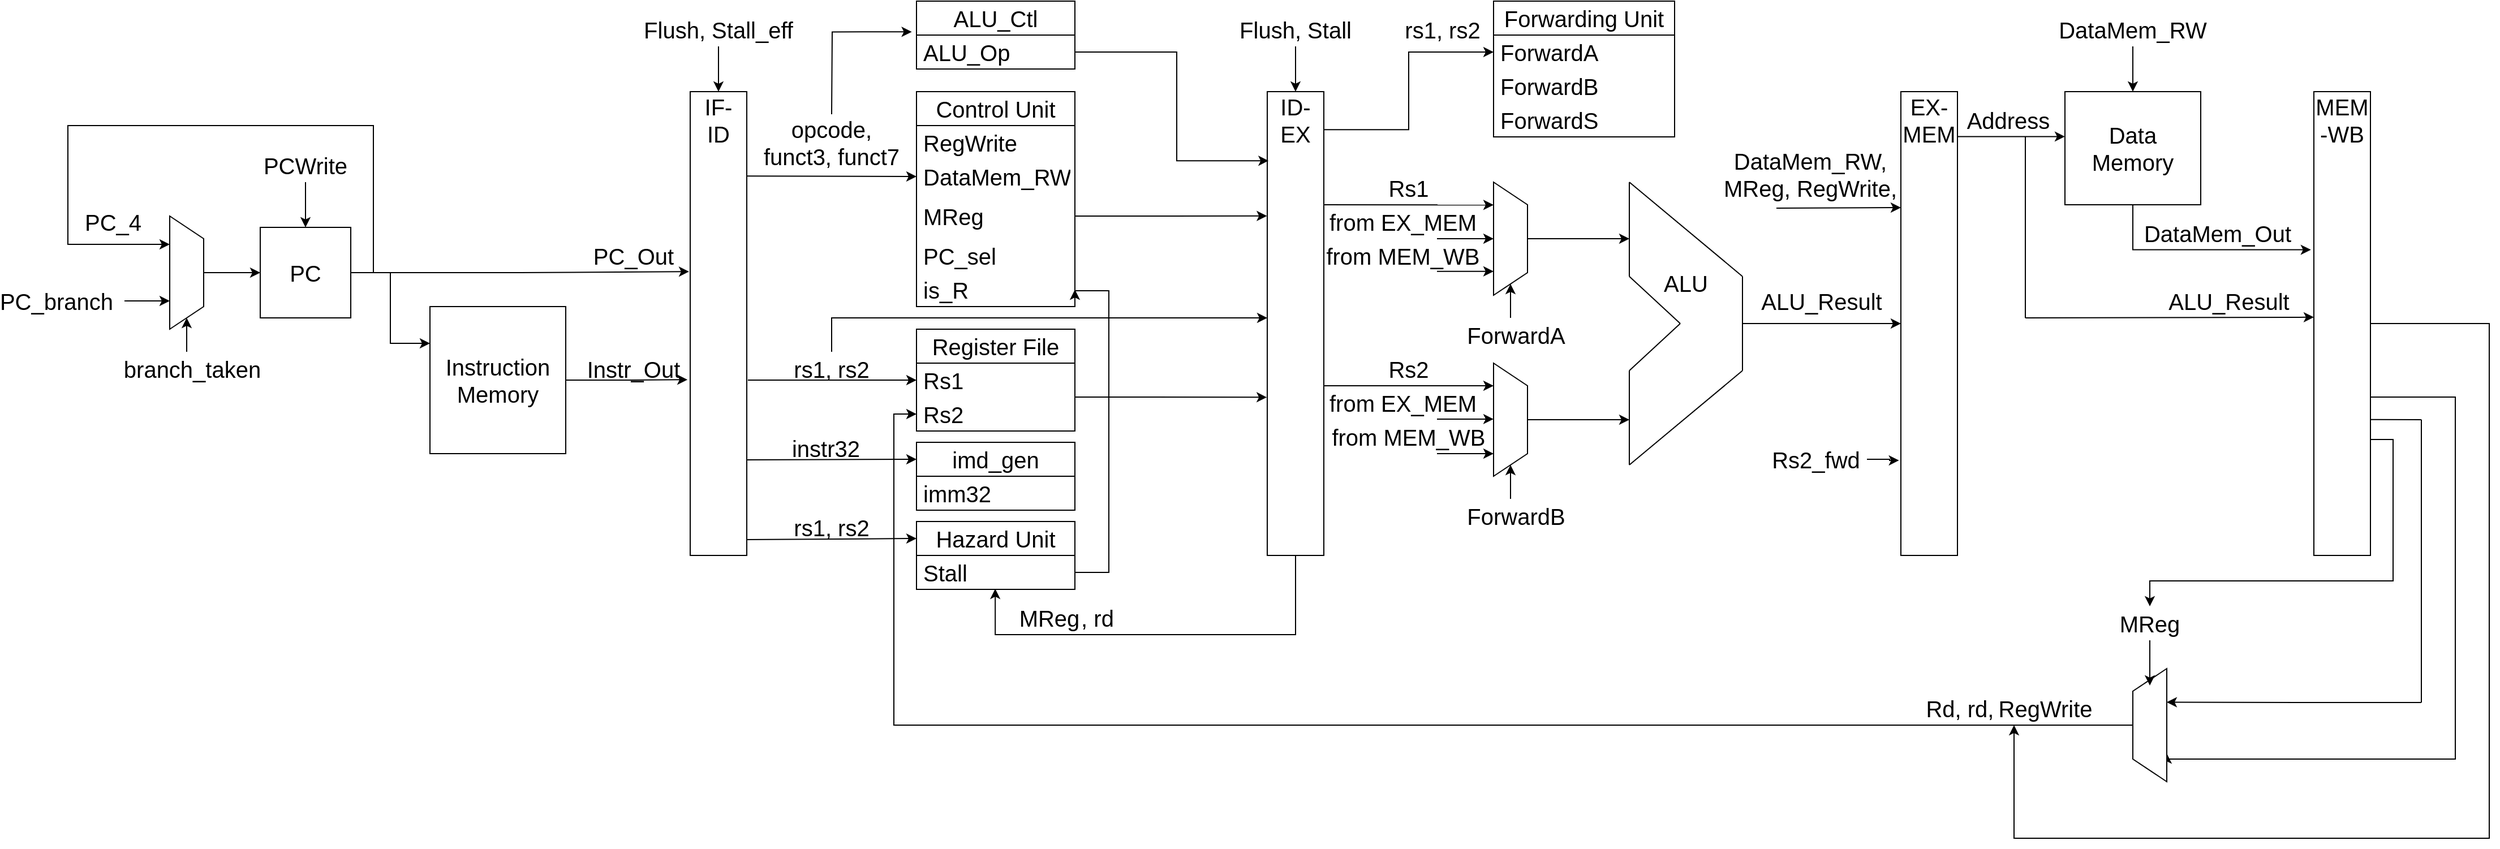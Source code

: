 <mxfile version="28.0.7">
  <diagram name="Page-1" id="fcm7v7oTB--8HPeSc9v2">
    <mxGraphModel dx="2365" dy="1543" grid="1" gridSize="10" guides="1" tooltips="1" connect="1" arrows="1" fold="1" page="1" pageScale="1" pageWidth="850" pageHeight="1100" background="none" math="0" shadow="0">
      <root>
        <mxCell id="0" />
        <mxCell id="1" parent="0" />
        <mxCell id="jUQP0OSN6o-2PDJiZQ0g-15" style="edgeStyle=orthogonalEdgeStyle;rounded=0;orthogonalLoop=1;jettySize=auto;html=1;exitX=1;exitY=0.5;exitDx=0;exitDy=0;entryX=0.25;entryY=1;entryDx=0;entryDy=0;" parent="1" source="jUQP0OSN6o-2PDJiZQ0g-1" target="jUQP0OSN6o-2PDJiZQ0g-3" edge="1">
          <mxGeometry relative="1" as="geometry">
            <Array as="points">
              <mxPoint x="490" y="320" />
              <mxPoint x="490" y="190" />
              <mxPoint x="220" y="190" />
              <mxPoint x="220" y="295" />
            </Array>
          </mxGeometry>
        </mxCell>
        <mxCell id="jUQP0OSN6o-2PDJiZQ0g-29" style="edgeStyle=orthogonalEdgeStyle;rounded=0;orthogonalLoop=1;jettySize=auto;html=1;entryX=0;entryY=0.25;entryDx=0;entryDy=0;" parent="1" source="jUQP0OSN6o-2PDJiZQ0g-1" target="jUQP0OSN6o-2PDJiZQ0g-24" edge="1">
          <mxGeometry relative="1" as="geometry" />
        </mxCell>
        <mxCell id="jUQP0OSN6o-2PDJiZQ0g-1" value="" style="whiteSpace=wrap;html=1;aspect=fixed;" parent="1" vertex="1">
          <mxGeometry x="390" y="280" width="80" height="80" as="geometry" />
        </mxCell>
        <mxCell id="jUQP0OSN6o-2PDJiZQ0g-9" style="edgeStyle=orthogonalEdgeStyle;rounded=0;orthogonalLoop=1;jettySize=auto;html=1;exitX=0.5;exitY=0;exitDx=0;exitDy=0;entryX=0;entryY=0.5;entryDx=0;entryDy=0;" parent="1" source="jUQP0OSN6o-2PDJiZQ0g-3" target="jUQP0OSN6o-2PDJiZQ0g-1" edge="1">
          <mxGeometry relative="1" as="geometry" />
        </mxCell>
        <mxCell id="jUQP0OSN6o-2PDJiZQ0g-3" value="" style="shape=trapezoid;perimeter=trapezoidPerimeter;whiteSpace=wrap;html=1;fixedSize=1;direction=south;" parent="1" vertex="1">
          <mxGeometry x="310" y="270" width="30" height="100" as="geometry" />
        </mxCell>
        <mxCell id="jUQP0OSN6o-2PDJiZQ0g-5" value="" style="endArrow=classic;html=1;rounded=0;entryX=0.5;entryY=0;entryDx=0;entryDy=0;" parent="1" target="jUQP0OSN6o-2PDJiZQ0g-1" edge="1">
          <mxGeometry width="50" height="50" relative="1" as="geometry">
            <mxPoint x="430" y="240" as="sourcePoint" />
            <mxPoint x="670" y="520" as="targetPoint" />
          </mxGeometry>
        </mxCell>
        <mxCell id="jUQP0OSN6o-2PDJiZQ0g-7" value="PCWrite" style="text;html=1;align=center;verticalAlign=middle;whiteSpace=wrap;rounded=0;strokeWidth=4;fontSize=20;fontColor=light-dark(#000000,#FF3333);" parent="1" vertex="1">
          <mxGeometry x="400" y="210" width="60" height="30" as="geometry" />
        </mxCell>
        <mxCell id="jUQP0OSN6o-2PDJiZQ0g-8" value="PC" style="text;html=1;align=center;verticalAlign=middle;whiteSpace=wrap;rounded=0;fontSize=20;" parent="1" vertex="1">
          <mxGeometry x="400" y="305" width="60" height="30" as="geometry" />
        </mxCell>
        <mxCell id="jUQP0OSN6o-2PDJiZQ0g-12" value="" style="endArrow=classic;html=1;rounded=0;entryX=0.75;entryY=1;entryDx=0;entryDy=0;" parent="1" target="jUQP0OSN6o-2PDJiZQ0g-3" edge="1">
          <mxGeometry width="50" height="50" relative="1" as="geometry">
            <mxPoint x="270" y="345" as="sourcePoint" />
            <mxPoint x="240" y="370" as="targetPoint" />
          </mxGeometry>
        </mxCell>
        <mxCell id="jUQP0OSN6o-2PDJiZQ0g-13" value="PC_4" style="text;html=1;align=center;verticalAlign=middle;whiteSpace=wrap;rounded=0;strokeWidth=4;fontSize=20;" parent="1" vertex="1">
          <mxGeometry x="230" y="260" width="60" height="30" as="geometry" />
        </mxCell>
        <mxCell id="jUQP0OSN6o-2PDJiZQ0g-14" value="PC_branch" style="text;html=1;align=center;verticalAlign=middle;whiteSpace=wrap;rounded=0;strokeWidth=4;fontSize=20;" parent="1" vertex="1">
          <mxGeometry x="180" y="330" width="60" height="30" as="geometry" />
        </mxCell>
        <mxCell id="jUQP0OSN6o-2PDJiZQ0g-16" value="" style="endArrow=classic;html=1;rounded=0;entryX=1;entryY=0.5;entryDx=0;entryDy=0;" parent="1" target="jUQP0OSN6o-2PDJiZQ0g-3" edge="1">
          <mxGeometry width="50" height="50" relative="1" as="geometry">
            <mxPoint x="325" y="390" as="sourcePoint" />
            <mxPoint x="740" y="520" as="targetPoint" />
          </mxGeometry>
        </mxCell>
        <mxCell id="jUQP0OSN6o-2PDJiZQ0g-17" value="branch_taken" style="text;html=1;align=center;verticalAlign=middle;whiteSpace=wrap;rounded=0;strokeWidth=4;fontSize=20;fontColor=light-dark(#000000,#FF3333);" parent="1" vertex="1">
          <mxGeometry x="300" y="390" width="60" height="30" as="geometry" />
        </mxCell>
        <mxCell id="jUQP0OSN6o-2PDJiZQ0g-24" value="" style="rounded=0;whiteSpace=wrap;html=1;" parent="1" vertex="1">
          <mxGeometry x="540" y="350" width="120" height="130" as="geometry" />
        </mxCell>
        <mxCell id="jUQP0OSN6o-2PDJiZQ0g-25" value="Instruction&lt;div&gt;Memory&lt;/div&gt;" style="text;html=1;align=center;verticalAlign=middle;whiteSpace=wrap;rounded=0;fontSize=20;" parent="1" vertex="1">
          <mxGeometry x="570" y="400" width="60" height="30" as="geometry" />
        </mxCell>
        <mxCell id="jUQP0OSN6o-2PDJiZQ0g-28" value="" style="rounded=0;whiteSpace=wrap;html=1;" parent="1" vertex="1">
          <mxGeometry x="770" y="160" width="50" height="410" as="geometry" />
        </mxCell>
        <mxCell id="jUQP0OSN6o-2PDJiZQ0g-30" style="edgeStyle=orthogonalEdgeStyle;rounded=0;orthogonalLoop=1;jettySize=auto;html=1;entryX=-0.02;entryY=0.388;entryDx=0;entryDy=0;entryPerimeter=0;" parent="1" source="jUQP0OSN6o-2PDJiZQ0g-1" target="jUQP0OSN6o-2PDJiZQ0g-28" edge="1">
          <mxGeometry relative="1" as="geometry" />
        </mxCell>
        <mxCell id="jUQP0OSN6o-2PDJiZQ0g-31" style="edgeStyle=orthogonalEdgeStyle;rounded=0;orthogonalLoop=1;jettySize=auto;html=1;entryX=-0.049;entryY=0.621;entryDx=0;entryDy=0;entryPerimeter=0;" parent="1" source="jUQP0OSN6o-2PDJiZQ0g-24" target="jUQP0OSN6o-2PDJiZQ0g-28" edge="1">
          <mxGeometry relative="1" as="geometry" />
        </mxCell>
        <mxCell id="jUQP0OSN6o-2PDJiZQ0g-34" value="IF-&lt;div&gt;ID&lt;/div&gt;" style="text;html=1;align=center;verticalAlign=middle;whiteSpace=wrap;rounded=0;fontSize=20;" parent="1" vertex="1">
          <mxGeometry x="765" y="170" width="60" height="30" as="geometry" />
        </mxCell>
        <mxCell id="jUQP0OSN6o-2PDJiZQ0g-38" value="Flush, Stall_eff" style="text;html=1;align=center;verticalAlign=middle;whiteSpace=wrap;rounded=0;strokeWidth=4;fontSize=20;fontColor=light-dark(#000000,#FF3333);" parent="1" vertex="1">
          <mxGeometry x="720" y="90" width="150" height="30" as="geometry" />
        </mxCell>
        <mxCell id="jUQP0OSN6o-2PDJiZQ0g-40" value="" style="endArrow=classic;html=1;rounded=0;entryX=0.5;entryY=0;entryDx=0;entryDy=0;exitX=0.5;exitY=1;exitDx=0;exitDy=0;" parent="1" source="jUQP0OSN6o-2PDJiZQ0g-38" target="jUQP0OSN6o-2PDJiZQ0g-28" edge="1">
          <mxGeometry width="50" height="50" relative="1" as="geometry">
            <mxPoint x="630" y="170" as="sourcePoint" />
            <mxPoint x="680" y="120" as="targetPoint" />
          </mxGeometry>
        </mxCell>
        <mxCell id="jUQP0OSN6o-2PDJiZQ0g-41" value="PC_Out" style="text;html=1;align=center;verticalAlign=middle;whiteSpace=wrap;rounded=0;strokeWidth=4;fontSize=20;" parent="1" vertex="1">
          <mxGeometry x="690" y="290" width="60" height="30" as="geometry" />
        </mxCell>
        <mxCell id="jUQP0OSN6o-2PDJiZQ0g-42" value="Instr_Out" style="text;html=1;align=center;verticalAlign=middle;whiteSpace=wrap;rounded=0;strokeWidth=4;fontSize=20;" parent="1" vertex="1">
          <mxGeometry x="690" y="390" width="60" height="30" as="geometry" />
        </mxCell>
        <mxCell id="jUQP0OSN6o-2PDJiZQ0g-79" style="edgeStyle=orthogonalEdgeStyle;rounded=0;orthogonalLoop=1;jettySize=auto;html=1;entryX=0.497;entryY=0.982;entryDx=0;entryDy=0;entryPerimeter=0;" parent="1" source="jUQP0OSN6o-2PDJiZQ0g-43" target="jUQP0OSN6o-2PDJiZQ0g-86" edge="1">
          <mxGeometry relative="1" as="geometry">
            <mxPoint x="980" y="650" as="targetPoint" />
            <Array as="points">
              <mxPoint x="1305" y="640" />
              <mxPoint x="1040" y="640" />
            </Array>
          </mxGeometry>
        </mxCell>
        <mxCell id="PiaJxdOAgvsa32uJukuu-28" style="edgeStyle=orthogonalEdgeStyle;rounded=0;orthogonalLoop=1;jettySize=auto;html=1;exitX=1;exitY=0.082;exitDx=0;exitDy=0;entryX=0;entryY=0.5;entryDx=0;entryDy=0;exitPerimeter=0;" edge="1" parent="1" source="jUQP0OSN6o-2PDJiZQ0g-43" target="PiaJxdOAgvsa32uJukuu-16">
          <mxGeometry relative="1" as="geometry">
            <Array as="points">
              <mxPoint x="1405" y="194" />
              <mxPoint x="1405" y="125" />
            </Array>
          </mxGeometry>
        </mxCell>
        <mxCell id="jUQP0OSN6o-2PDJiZQ0g-43" value="" style="rounded=0;whiteSpace=wrap;html=1;" parent="1" vertex="1">
          <mxGeometry x="1280" y="160" width="50" height="410" as="geometry" />
        </mxCell>
        <mxCell id="jUQP0OSN6o-2PDJiZQ0g-44" value="ID-&lt;div&gt;EX&lt;/div&gt;" style="text;html=1;align=center;verticalAlign=middle;whiteSpace=wrap;rounded=0;fontSize=20;" parent="1" vertex="1">
          <mxGeometry x="1275" y="170" width="60" height="30" as="geometry" />
        </mxCell>
        <mxCell id="jUQP0OSN6o-2PDJiZQ0g-46" value="&lt;font style=&quot;font-size: 20px;&quot;&gt;Control Unit&lt;/font&gt;" style="swimlane;fontStyle=0;childLayout=stackLayout;horizontal=1;startSize=30;horizontalStack=0;resizeParent=1;resizeParentMax=0;resizeLast=0;collapsible=1;marginBottom=0;whiteSpace=wrap;html=1;" parent="1" vertex="1">
          <mxGeometry x="970" y="160" width="140" height="190" as="geometry" />
        </mxCell>
        <mxCell id="jUQP0OSN6o-2PDJiZQ0g-48" value="RegWrite" style="text;strokeColor=none;fillColor=none;align=left;verticalAlign=middle;spacingLeft=4;spacingRight=4;overflow=hidden;points=[[0,0.5],[1,0.5]];portConstraint=eastwest;rotatable=0;whiteSpace=wrap;html=1;fontSize=20;fontColor=light-dark(#000000,#FF3333);" parent="jUQP0OSN6o-2PDJiZQ0g-46" vertex="1">
          <mxGeometry y="30" width="140" height="30" as="geometry" />
        </mxCell>
        <mxCell id="jUQP0OSN6o-2PDJiZQ0g-50" value="DataMem_RW" style="text;strokeColor=none;fillColor=none;align=left;verticalAlign=middle;spacingLeft=4;spacingRight=4;overflow=hidden;points=[[0,0.5],[1,0.5]];portConstraint=eastwest;rotatable=0;whiteSpace=wrap;html=1;fontSize=20;fontColor=light-dark(#000000,#FF3333);" parent="jUQP0OSN6o-2PDJiZQ0g-46" vertex="1">
          <mxGeometry y="60" width="140" height="30" as="geometry" />
        </mxCell>
        <mxCell id="jUQP0OSN6o-2PDJiZQ0g-49" value="MReg" style="text;strokeColor=none;fillColor=none;align=left;verticalAlign=middle;spacingLeft=4;spacingRight=4;overflow=hidden;points=[[0,0.5],[1,0.5]];portConstraint=eastwest;rotatable=0;whiteSpace=wrap;html=1;fontSize=20;fontColor=light-dark(#000000,#FF3333);" parent="jUQP0OSN6o-2PDJiZQ0g-46" vertex="1">
          <mxGeometry y="90" width="140" height="40" as="geometry" />
        </mxCell>
        <mxCell id="jUQP0OSN6o-2PDJiZQ0g-51" value="PC_sel" style="text;strokeColor=none;fillColor=none;align=left;verticalAlign=middle;spacingLeft=4;spacingRight=4;overflow=hidden;points=[[0,0.5],[1,0.5]];portConstraint=eastwest;rotatable=0;whiteSpace=wrap;html=1;fontSize=20;fontColor=light-dark(#000000,#FF3333);" parent="jUQP0OSN6o-2PDJiZQ0g-46" vertex="1">
          <mxGeometry y="130" width="140" height="30" as="geometry" />
        </mxCell>
        <mxCell id="jUQP0OSN6o-2PDJiZQ0g-47" value="is_R" style="text;strokeColor=none;fillColor=none;align=left;verticalAlign=middle;spacingLeft=4;spacingRight=4;overflow=hidden;points=[[0,0.5],[1,0.5]];portConstraint=eastwest;rotatable=0;whiteSpace=wrap;html=1;fontSize=20;fontColor=light-dark(#000000,#FF3333);" parent="jUQP0OSN6o-2PDJiZQ0g-46" vertex="1">
          <mxGeometry y="160" width="140" height="30" as="geometry" />
        </mxCell>
        <mxCell id="jUQP0OSN6o-2PDJiZQ0g-54" value="" style="endArrow=classic;html=1;rounded=0;entryX=0;entryY=0.5;entryDx=0;entryDy=0;exitX=0.993;exitY=0.182;exitDx=0;exitDy=0;exitPerimeter=0;" parent="1" source="jUQP0OSN6o-2PDJiZQ0g-28" target="jUQP0OSN6o-2PDJiZQ0g-50" edge="1">
          <mxGeometry width="50" height="50" relative="1" as="geometry">
            <mxPoint x="870" y="240" as="sourcePoint" />
            <mxPoint x="920" y="190" as="targetPoint" />
          </mxGeometry>
        </mxCell>
        <mxCell id="jUQP0OSN6o-2PDJiZQ0g-55" value="opcode,&lt;div&gt;funct3, funct7&lt;/div&gt;" style="text;html=1;align=center;verticalAlign=middle;whiteSpace=wrap;rounded=0;fontSize=20;" parent="1" vertex="1">
          <mxGeometry x="825" y="190" width="140" height="30" as="geometry" />
        </mxCell>
        <mxCell id="jUQP0OSN6o-2PDJiZQ0g-57" style="edgeStyle=orthogonalEdgeStyle;rounded=0;orthogonalLoop=1;jettySize=auto;html=1;entryX=-0.006;entryY=0.268;entryDx=0;entryDy=0;entryPerimeter=0;" parent="1" source="jUQP0OSN6o-2PDJiZQ0g-49" target="jUQP0OSN6o-2PDJiZQ0g-43" edge="1">
          <mxGeometry relative="1" as="geometry">
            <mxPoint x="1270" y="270" as="targetPoint" />
          </mxGeometry>
        </mxCell>
        <mxCell id="jUQP0OSN6o-2PDJiZQ0g-63" value="&lt;font style=&quot;font-size: 20px;&quot;&gt;Register File&lt;/font&gt;" style="swimlane;fontStyle=0;childLayout=stackLayout;horizontal=1;startSize=30;horizontalStack=0;resizeParent=1;resizeParentMax=0;resizeLast=0;collapsible=1;marginBottom=0;whiteSpace=wrap;html=1;" parent="1" vertex="1">
          <mxGeometry x="970" y="370" width="140" height="90" as="geometry" />
        </mxCell>
        <mxCell id="jUQP0OSN6o-2PDJiZQ0g-64" value="Rs1" style="text;strokeColor=none;fillColor=none;align=left;verticalAlign=middle;spacingLeft=4;spacingRight=4;overflow=hidden;points=[[0,0.5],[1,0.5]];portConstraint=eastwest;rotatable=0;whiteSpace=wrap;html=1;fontSize=20;fontColor=light-dark(#000000,#FFFFFF);" parent="jUQP0OSN6o-2PDJiZQ0g-63" vertex="1">
          <mxGeometry y="30" width="140" height="30" as="geometry" />
        </mxCell>
        <mxCell id="jUQP0OSN6o-2PDJiZQ0g-65" value="Rs2" style="text;strokeColor=none;fillColor=none;align=left;verticalAlign=middle;spacingLeft=4;spacingRight=4;overflow=hidden;points=[[0,0.5],[1,0.5]];portConstraint=eastwest;rotatable=0;whiteSpace=wrap;html=1;fontSize=20;fontColor=light-dark(#000000,#FFFFFF);" parent="jUQP0OSN6o-2PDJiZQ0g-63" vertex="1">
          <mxGeometry y="60" width="140" height="30" as="geometry" />
        </mxCell>
        <mxCell id="jUQP0OSN6o-2PDJiZQ0g-69" value="" style="endArrow=classic;html=1;rounded=0;entryX=0;entryY=0.5;entryDx=0;entryDy=0;" parent="1" target="jUQP0OSN6o-2PDJiZQ0g-64" edge="1">
          <mxGeometry width="50" height="50" relative="1" as="geometry">
            <mxPoint x="821" y="415" as="sourcePoint" />
            <mxPoint x="770" y="480" as="targetPoint" />
          </mxGeometry>
        </mxCell>
        <mxCell id="jUQP0OSN6o-2PDJiZQ0g-94" style="edgeStyle=orthogonalEdgeStyle;rounded=0;orthogonalLoop=1;jettySize=auto;html=1;exitX=0.5;exitY=0;exitDx=0;exitDy=0;" parent="1" source="jUQP0OSN6o-2PDJiZQ0g-70" target="jUQP0OSN6o-2PDJiZQ0g-43" edge="1">
          <mxGeometry relative="1" as="geometry">
            <Array as="points">
              <mxPoint x="895" y="360" />
            </Array>
          </mxGeometry>
        </mxCell>
        <mxCell id="jUQP0OSN6o-2PDJiZQ0g-70" value="rs1, rs2" style="text;html=1;align=center;verticalAlign=middle;whiteSpace=wrap;rounded=0;fontSize=20;" parent="1" vertex="1">
          <mxGeometry x="825" y="390" width="140" height="30" as="geometry" />
        </mxCell>
        <mxCell id="jUQP0OSN6o-2PDJiZQ0g-80" value="MReg" style="text;html=1;align=center;verticalAlign=middle;whiteSpace=wrap;rounded=0;strokeWidth=4;fontSize=20;fontColor=light-dark(#000000,#FF3333);movable=1;resizable=1;rotatable=1;deletable=1;editable=1;locked=0;connectable=1;" parent="1" vertex="1">
          <mxGeometry x="1050" y="610" width="75" height="30" as="geometry" />
        </mxCell>
        <mxCell id="jUQP0OSN6o-2PDJiZQ0g-81" value=", rd" style="text;html=1;align=center;verticalAlign=middle;whiteSpace=wrap;rounded=0;fontSize=20;movable=1;resizable=1;rotatable=1;deletable=1;editable=1;locked=0;connectable=1;" parent="1" vertex="1">
          <mxGeometry x="1100" y="610" width="60" height="30" as="geometry" />
        </mxCell>
        <mxCell id="jUQP0OSN6o-2PDJiZQ0g-91" style="edgeStyle=orthogonalEdgeStyle;rounded=0;orthogonalLoop=1;jettySize=auto;html=1;entryX=1;entryY=0.5;entryDx=0;entryDy=0;exitX=1;exitY=0.5;exitDx=0;exitDy=0;" parent="1" source="jUQP0OSN6o-2PDJiZQ0g-86" target="jUQP0OSN6o-2PDJiZQ0g-47" edge="1">
          <mxGeometry relative="1" as="geometry">
            <Array as="points">
              <mxPoint x="1140" y="585" />
              <mxPoint x="1140" y="336" />
              <mxPoint x="1110" y="336" />
            </Array>
          </mxGeometry>
        </mxCell>
        <mxCell id="jUQP0OSN6o-2PDJiZQ0g-85" value="&lt;font style=&quot;font-size: 20px;&quot;&gt;Hazard Unit&lt;/font&gt;" style="swimlane;fontStyle=0;childLayout=stackLayout;horizontal=1;startSize=30;horizontalStack=0;resizeParent=1;resizeParentMax=0;resizeLast=0;collapsible=1;marginBottom=0;whiteSpace=wrap;html=1;" parent="1" vertex="1">
          <mxGeometry x="970" y="540" width="140" height="60" as="geometry" />
        </mxCell>
        <mxCell id="jUQP0OSN6o-2PDJiZQ0g-86" value="Stall" style="text;strokeColor=none;fillColor=none;align=left;verticalAlign=middle;spacingLeft=4;spacingRight=4;overflow=hidden;points=[[0,0.5],[1,0.5]];portConstraint=eastwest;rotatable=0;whiteSpace=wrap;html=1;fontSize=20;fontColor=light-dark(#000000,#FF3333);" parent="jUQP0OSN6o-2PDJiZQ0g-85" vertex="1">
          <mxGeometry y="30" width="140" height="30" as="geometry" />
        </mxCell>
        <mxCell id="jUQP0OSN6o-2PDJiZQ0g-88" value="&lt;font style=&quot;font-size: 20px;&quot;&gt;ALU_Ctl&lt;/font&gt;" style="swimlane;fontStyle=0;childLayout=stackLayout;horizontal=1;startSize=30;horizontalStack=0;resizeParent=1;resizeParentMax=0;resizeLast=0;collapsible=1;marginBottom=0;whiteSpace=wrap;html=1;" parent="1" vertex="1">
          <mxGeometry x="970" y="80" width="140" height="60" as="geometry" />
        </mxCell>
        <mxCell id="jUQP0OSN6o-2PDJiZQ0g-89" value="ALU_Op" style="text;strokeColor=none;fillColor=none;align=left;verticalAlign=middle;spacingLeft=4;spacingRight=4;overflow=hidden;points=[[0,0.5],[1,0.5]];portConstraint=eastwest;rotatable=0;whiteSpace=wrap;html=1;fontSize=20;fontColor=light-dark(#000000,#FF3333);" parent="jUQP0OSN6o-2PDJiZQ0g-88" vertex="1">
          <mxGeometry y="30" width="140" height="30" as="geometry" />
        </mxCell>
        <mxCell id="jUQP0OSN6o-2PDJiZQ0g-90" style="edgeStyle=orthogonalEdgeStyle;rounded=0;orthogonalLoop=1;jettySize=auto;html=1;entryX=-0.03;entryY=-0.095;entryDx=0;entryDy=0;entryPerimeter=0;" parent="1" target="jUQP0OSN6o-2PDJiZQ0g-89" edge="1">
          <mxGeometry relative="1" as="geometry">
            <mxPoint x="895" y="180" as="sourcePoint" />
          </mxGeometry>
        </mxCell>
        <mxCell id="jUQP0OSN6o-2PDJiZQ0g-92" style="edgeStyle=orthogonalEdgeStyle;rounded=0;orthogonalLoop=1;jettySize=auto;html=1;entryX=0.023;entryY=0.149;entryDx=0;entryDy=0;entryPerimeter=0;" parent="1" source="jUQP0OSN6o-2PDJiZQ0g-89" target="jUQP0OSN6o-2PDJiZQ0g-43" edge="1">
          <mxGeometry relative="1" as="geometry">
            <Array as="points">
              <mxPoint x="1200" y="125" />
              <mxPoint x="1200" y="221" />
            </Array>
          </mxGeometry>
        </mxCell>
        <mxCell id="jUQP0OSN6o-2PDJiZQ0g-93" style="edgeStyle=orthogonalEdgeStyle;rounded=0;orthogonalLoop=1;jettySize=auto;html=1;entryX=-0.008;entryY=0.659;entryDx=0;entryDy=0;entryPerimeter=0;" parent="1" source="jUQP0OSN6o-2PDJiZQ0g-65" target="jUQP0OSN6o-2PDJiZQ0g-43" edge="1">
          <mxGeometry relative="1" as="geometry">
            <Array as="points">
              <mxPoint x="1150" y="430" />
              <mxPoint x="1150" y="430" />
            </Array>
          </mxGeometry>
        </mxCell>
        <mxCell id="jUQP0OSN6o-2PDJiZQ0g-95" value="&lt;font style=&quot;font-size: 20px;&quot;&gt;imd_gen&lt;/font&gt;" style="swimlane;fontStyle=0;childLayout=stackLayout;horizontal=1;startSize=30;horizontalStack=0;resizeParent=1;resizeParentMax=0;resizeLast=0;collapsible=1;marginBottom=0;whiteSpace=wrap;html=1;" parent="1" vertex="1">
          <mxGeometry x="970" y="470" width="140" height="60" as="geometry" />
        </mxCell>
        <mxCell id="jUQP0OSN6o-2PDJiZQ0g-96" value="imm32" style="text;strokeColor=none;fillColor=none;align=left;verticalAlign=middle;spacingLeft=4;spacingRight=4;overflow=hidden;points=[[0,0.5],[1,0.5]];portConstraint=eastwest;rotatable=0;whiteSpace=wrap;html=1;fontSize=20;fontColor=light-dark(#000000,#FFFFFF);" parent="jUQP0OSN6o-2PDJiZQ0g-95" vertex="1">
          <mxGeometry y="30" width="140" height="30" as="geometry" />
        </mxCell>
        <mxCell id="jUQP0OSN6o-2PDJiZQ0g-101" value="" style="endArrow=classic;html=1;rounded=0;entryX=0;entryY=0.25;entryDx=0;entryDy=0;exitX=0.99;exitY=0.794;exitDx=0;exitDy=0;exitPerimeter=0;" parent="1" source="jUQP0OSN6o-2PDJiZQ0g-28" target="jUQP0OSN6o-2PDJiZQ0g-95" edge="1">
          <mxGeometry width="50" height="50" relative="1" as="geometry">
            <mxPoint x="1030" y="540" as="sourcePoint" />
            <mxPoint x="1080" y="490" as="targetPoint" />
          </mxGeometry>
        </mxCell>
        <mxCell id="jUQP0OSN6o-2PDJiZQ0g-102" value="instr32" style="text;html=1;align=center;verticalAlign=middle;whiteSpace=wrap;rounded=0;fontSize=20;" parent="1" vertex="1">
          <mxGeometry x="820" y="460" width="140" height="30" as="geometry" />
        </mxCell>
        <mxCell id="jUQP0OSN6o-2PDJiZQ0g-103" value="" style="endArrow=classic;html=1;rounded=0;entryX=0;entryY=0.25;entryDx=0;entryDy=0;exitX=0.991;exitY=0.966;exitDx=0;exitDy=0;exitPerimeter=0;" parent="1" source="jUQP0OSN6o-2PDJiZQ0g-28" target="jUQP0OSN6o-2PDJiZQ0g-85" edge="1">
          <mxGeometry width="50" height="50" relative="1" as="geometry">
            <mxPoint x="990" y="500" as="sourcePoint" />
            <mxPoint x="1040" y="450" as="targetPoint" />
          </mxGeometry>
        </mxCell>
        <mxCell id="jUQP0OSN6o-2PDJiZQ0g-104" value="rs1, rs2" style="text;html=1;align=center;verticalAlign=middle;whiteSpace=wrap;rounded=0;fontSize=20;" parent="1" vertex="1">
          <mxGeometry x="825" y="530" width="140" height="30" as="geometry" />
        </mxCell>
        <mxCell id="jUQP0OSN6o-2PDJiZQ0g-105" value="Flush, Stall" style="text;html=1;align=center;verticalAlign=middle;whiteSpace=wrap;rounded=0;strokeWidth=4;fontSize=20;fontColor=light-dark(#000000,#FF3333);" parent="1" vertex="1">
          <mxGeometry x="1230" y="90" width="150" height="30" as="geometry" />
        </mxCell>
        <mxCell id="jUQP0OSN6o-2PDJiZQ0g-106" value="" style="endArrow=classic;html=1;rounded=0;entryX=0.5;entryY=0;entryDx=0;entryDy=0;exitX=0.5;exitY=1;exitDx=0;exitDy=0;" parent="1" source="jUQP0OSN6o-2PDJiZQ0g-105" edge="1">
          <mxGeometry width="50" height="50" relative="1" as="geometry">
            <mxPoint x="1140" y="170" as="sourcePoint" />
            <mxPoint x="1305" y="160" as="targetPoint" />
          </mxGeometry>
        </mxCell>
        <mxCell id="PiaJxdOAgvsa32uJukuu-9" value="" style="group" vertex="1" connectable="0" parent="1">
          <mxGeometry x="1600" y="240" width="100" height="250" as="geometry" />
        </mxCell>
        <mxCell id="jUQP0OSN6o-2PDJiZQ0g-107" value="" style="endArrow=none;html=1;rounded=0;movable=1;resizable=1;rotatable=1;deletable=1;editable=1;locked=0;connectable=1;" parent="PiaJxdOAgvsa32uJukuu-9" edge="1">
          <mxGeometry width="50" height="50" relative="1" as="geometry">
            <mxPoint y="83.333" as="sourcePoint" />
            <mxPoint as="targetPoint" />
          </mxGeometry>
        </mxCell>
        <mxCell id="jUQP0OSN6o-2PDJiZQ0g-108" value="" style="endArrow=none;html=1;rounded=0;movable=1;resizable=1;rotatable=1;deletable=1;editable=1;locked=0;connectable=1;" parent="PiaJxdOAgvsa32uJukuu-9" edge="1">
          <mxGeometry width="50" height="50" relative="1" as="geometry">
            <mxPoint x="45.0" y="125.0" as="sourcePoint" />
            <mxPoint y="83.333" as="targetPoint" />
          </mxGeometry>
        </mxCell>
        <mxCell id="jUQP0OSN6o-2PDJiZQ0g-109" value="" style="endArrow=none;html=1;rounded=0;movable=1;resizable=1;rotatable=1;deletable=1;editable=1;locked=0;connectable=1;" parent="PiaJxdOAgvsa32uJukuu-9" edge="1">
          <mxGeometry width="50" height="50" relative="1" as="geometry">
            <mxPoint y="250.0" as="sourcePoint" />
            <mxPoint y="166.667" as="targetPoint" />
          </mxGeometry>
        </mxCell>
        <mxCell id="jUQP0OSN6o-2PDJiZQ0g-110" value="" style="endArrow=none;html=1;rounded=0;movable=1;resizable=1;rotatable=1;deletable=1;editable=1;locked=0;connectable=1;" parent="PiaJxdOAgvsa32uJukuu-9" edge="1">
          <mxGeometry width="50" height="50" relative="1" as="geometry">
            <mxPoint x="45.0" y="125.0" as="sourcePoint" />
            <mxPoint y="166.667" as="targetPoint" />
          </mxGeometry>
        </mxCell>
        <mxCell id="PiaJxdOAgvsa32uJukuu-3" value="" style="endArrow=none;html=1;rounded=0;movable=1;resizable=1;rotatable=1;deletable=1;editable=1;locked=0;connectable=1;" edge="1" parent="PiaJxdOAgvsa32uJukuu-9">
          <mxGeometry width="50" height="50" relative="1" as="geometry">
            <mxPoint x="100" y="83.333" as="sourcePoint" />
            <mxPoint as="targetPoint" />
          </mxGeometry>
        </mxCell>
        <mxCell id="PiaJxdOAgvsa32uJukuu-4" value="" style="endArrow=none;html=1;rounded=0;movable=1;resizable=1;rotatable=1;deletable=1;editable=1;locked=0;connectable=1;" edge="1" parent="PiaJxdOAgvsa32uJukuu-9">
          <mxGeometry width="50" height="50" relative="1" as="geometry">
            <mxPoint x="100" y="166.667" as="sourcePoint" />
            <mxPoint y="250.0" as="targetPoint" />
          </mxGeometry>
        </mxCell>
        <mxCell id="PiaJxdOAgvsa32uJukuu-5" value="" style="endArrow=none;html=1;rounded=0;movable=1;resizable=1;rotatable=1;deletable=1;editable=1;locked=0;connectable=1;" edge="1" parent="PiaJxdOAgvsa32uJukuu-9">
          <mxGeometry width="50" height="50" relative="1" as="geometry">
            <mxPoint x="100" y="166.667" as="sourcePoint" />
            <mxPoint x="100" y="83.333" as="targetPoint" />
          </mxGeometry>
        </mxCell>
        <mxCell id="PiaJxdOAgvsa32uJukuu-10" value="ALU" style="text;html=1;align=center;verticalAlign=middle;whiteSpace=wrap;rounded=0;fontSize=20;" vertex="1" parent="PiaJxdOAgvsa32uJukuu-9">
          <mxGeometry x="16.995" y="72.917" width="65.999" height="31.25" as="geometry" />
        </mxCell>
        <mxCell id="PiaJxdOAgvsa32uJukuu-12" style="edgeStyle=orthogonalEdgeStyle;rounded=0;orthogonalLoop=1;jettySize=auto;html=1;" edge="1" parent="1" source="PiaJxdOAgvsa32uJukuu-11">
          <mxGeometry relative="1" as="geometry">
            <mxPoint x="1600" y="290" as="targetPoint" />
          </mxGeometry>
        </mxCell>
        <mxCell id="PiaJxdOAgvsa32uJukuu-11" value="" style="shape=trapezoid;perimeter=trapezoidPerimeter;whiteSpace=wrap;html=1;fixedSize=1;direction=south;" vertex="1" parent="1">
          <mxGeometry x="1480" y="240" width="30" height="100" as="geometry" />
        </mxCell>
        <mxCell id="PiaJxdOAgvsa32uJukuu-25" style="edgeStyle=orthogonalEdgeStyle;rounded=0;orthogonalLoop=1;jettySize=auto;html=1;" edge="1" parent="1" source="PiaJxdOAgvsa32uJukuu-13">
          <mxGeometry relative="1" as="geometry">
            <mxPoint x="1600" y="450" as="targetPoint" />
          </mxGeometry>
        </mxCell>
        <mxCell id="PiaJxdOAgvsa32uJukuu-13" value="" style="shape=trapezoid;perimeter=trapezoidPerimeter;whiteSpace=wrap;html=1;fixedSize=1;direction=south;" vertex="1" parent="1">
          <mxGeometry x="1480" y="400" width="30" height="100" as="geometry" />
        </mxCell>
        <mxCell id="PiaJxdOAgvsa32uJukuu-15" value="&lt;font style=&quot;font-size: 20px;&quot;&gt;Forwarding Unit&lt;/font&gt;" style="swimlane;fontStyle=0;childLayout=stackLayout;horizontal=1;startSize=30;horizontalStack=0;resizeParent=1;resizeParentMax=0;resizeLast=0;collapsible=1;marginBottom=0;whiteSpace=wrap;html=1;" vertex="1" parent="1">
          <mxGeometry x="1480" y="80" width="160" height="120" as="geometry" />
        </mxCell>
        <mxCell id="PiaJxdOAgvsa32uJukuu-16" value="ForwardA" style="text;strokeColor=none;fillColor=none;align=left;verticalAlign=middle;spacingLeft=4;spacingRight=4;overflow=hidden;points=[[0,0.5],[1,0.5]];portConstraint=eastwest;rotatable=0;whiteSpace=wrap;html=1;fontSize=20;fontColor=light-dark(#000000,#FF3333);" vertex="1" parent="PiaJxdOAgvsa32uJukuu-15">
          <mxGeometry y="30" width="160" height="30" as="geometry" />
        </mxCell>
        <mxCell id="PiaJxdOAgvsa32uJukuu-30" value="ForwardB" style="text;strokeColor=none;fillColor=none;align=left;verticalAlign=middle;spacingLeft=4;spacingRight=4;overflow=hidden;points=[[0,0.5],[1,0.5]];portConstraint=eastwest;rotatable=0;whiteSpace=wrap;html=1;fontSize=20;fontColor=light-dark(#000000,#FF3333);" vertex="1" parent="PiaJxdOAgvsa32uJukuu-15">
          <mxGeometry y="60" width="160" height="30" as="geometry" />
        </mxCell>
        <mxCell id="PiaJxdOAgvsa32uJukuu-17" value="ForwardS" style="text;strokeColor=none;fillColor=none;align=left;verticalAlign=middle;spacingLeft=4;spacingRight=4;overflow=hidden;points=[[0,0.5],[1,0.5]];portConstraint=eastwest;rotatable=0;whiteSpace=wrap;html=1;fontSize=20;fontColor=light-dark(#000000,#FF3333);" vertex="1" parent="PiaJxdOAgvsa32uJukuu-15">
          <mxGeometry y="90" width="160" height="30" as="geometry" />
        </mxCell>
        <mxCell id="PiaJxdOAgvsa32uJukuu-21" value="" style="endArrow=classic;html=1;rounded=0;entryX=1;entryY=0.5;entryDx=0;entryDy=0;" edge="1" parent="1">
          <mxGeometry width="50" height="50" relative="1" as="geometry">
            <mxPoint x="1495" y="520" as="sourcePoint" />
            <mxPoint x="1495" y="490" as="targetPoint" />
          </mxGeometry>
        </mxCell>
        <mxCell id="PiaJxdOAgvsa32uJukuu-22" value="ForwardB" style="text;html=1;align=center;verticalAlign=middle;whiteSpace=wrap;rounded=0;strokeWidth=4;fontSize=20;fontColor=light-dark(#000000,#FF3333);" vertex="1" parent="1">
          <mxGeometry x="1470" y="520" width="60" height="30" as="geometry" />
        </mxCell>
        <mxCell id="PiaJxdOAgvsa32uJukuu-23" value="" style="endArrow=classic;html=1;rounded=0;entryX=1;entryY=0.5;entryDx=0;entryDy=0;" edge="1" parent="1">
          <mxGeometry width="50" height="50" relative="1" as="geometry">
            <mxPoint x="1495" y="360" as="sourcePoint" />
            <mxPoint x="1495" y="330" as="targetPoint" />
          </mxGeometry>
        </mxCell>
        <mxCell id="PiaJxdOAgvsa32uJukuu-24" value="ForwardA" style="text;html=1;align=center;verticalAlign=middle;whiteSpace=wrap;rounded=0;strokeWidth=4;fontSize=20;fontColor=light-dark(#000000,#FF3333);" vertex="1" parent="1">
          <mxGeometry x="1470" y="360" width="60" height="30" as="geometry" />
        </mxCell>
        <mxCell id="PiaJxdOAgvsa32uJukuu-29" value="rs1, rs2" style="text;html=1;align=center;verticalAlign=middle;whiteSpace=wrap;rounded=0;fontSize=20;" vertex="1" parent="1">
          <mxGeometry x="1400" y="90" width="70" height="30" as="geometry" />
        </mxCell>
        <mxCell id="PiaJxdOAgvsa32uJukuu-34" value="" style="endArrow=classic;html=1;rounded=0;exitX=0.999;exitY=0.268;exitDx=0;exitDy=0;exitPerimeter=0;" edge="1" parent="1">
          <mxGeometry width="50" height="50" relative="1" as="geometry">
            <mxPoint x="1329.95" y="260" as="sourcePoint" />
            <mxPoint x="1480" y="260.12" as="targetPoint" />
          </mxGeometry>
        </mxCell>
        <mxCell id="PiaJxdOAgvsa32uJukuu-35" value="" style="endArrow=classic;html=1;rounded=0;exitX=0.999;exitY=0.268;exitDx=0;exitDy=0;exitPerimeter=0;" edge="1" parent="1">
          <mxGeometry width="50" height="50" relative="1" as="geometry">
            <mxPoint x="1330" y="420" as="sourcePoint" />
            <mxPoint x="1480" y="420" as="targetPoint" />
          </mxGeometry>
        </mxCell>
        <mxCell id="PiaJxdOAgvsa32uJukuu-36" value="Rs1&lt;span style=&quot;color: rgba(0, 0, 0, 0); font-family: monospace; font-size: 0px; text-align: start; text-wrap-mode: nowrap;&quot;&gt;%3CmxGraphModel%3E%3Croot%3E%3CmxCell%20id%3D%220%22%2F%3E%3CmxCell%20id%3D%221%22%20parent%3D%220%22%2F%3E%3CmxCell%20id%3D%222%22%20value%3D%22rs1%2C%20rs2%22%20style%3D%22text%3Bhtml%3D1%3Balign%3Dcenter%3BverticalAlign%3Dmiddle%3BwhiteSpace%3Dwrap%3Brounded%3D0%3BfontSize%3D20%3B%22%20vertex%3D%221%22%20parent%3D%221%22%3E%3CmxGeometry%20x%3D%221400%22%20y%3D%2290%22%20width%3D%2270%22%20height%3D%2230%22%20as%3D%22geometry%22%2F%3E%3C%2FmxCell%3E%3C%2Froot%3E%3C%2FmxGraphModel%3E&lt;/span&gt;" style="text;html=1;align=center;verticalAlign=middle;whiteSpace=wrap;rounded=0;fontSize=20;" vertex="1" parent="1">
          <mxGeometry x="1370" y="230" width="70" height="30" as="geometry" />
        </mxCell>
        <mxCell id="PiaJxdOAgvsa32uJukuu-37" value="Rs2" style="text;html=1;align=center;verticalAlign=middle;whiteSpace=wrap;rounded=0;fontSize=20;" vertex="1" parent="1">
          <mxGeometry x="1370" y="390" width="70" height="30" as="geometry" />
        </mxCell>
        <mxCell id="PiaJxdOAgvsa32uJukuu-38" value="" style="endArrow=classic;html=1;rounded=0;entryX=0.5;entryY=1;entryDx=0;entryDy=0;" edge="1" parent="1" target="PiaJxdOAgvsa32uJukuu-11">
          <mxGeometry width="50" height="50" relative="1" as="geometry">
            <mxPoint x="1430" y="290" as="sourcePoint" />
            <mxPoint x="1500" y="290" as="targetPoint" />
          </mxGeometry>
        </mxCell>
        <mxCell id="PiaJxdOAgvsa32uJukuu-39" value="" style="endArrow=classic;html=1;rounded=0;entryX=0.5;entryY=1;entryDx=0;entryDy=0;" edge="1" parent="1">
          <mxGeometry width="50" height="50" relative="1" as="geometry">
            <mxPoint x="1430" y="318.89" as="sourcePoint" />
            <mxPoint x="1480" y="318.89" as="targetPoint" />
          </mxGeometry>
        </mxCell>
        <mxCell id="PiaJxdOAgvsa32uJukuu-40" value="" style="endArrow=classic;html=1;rounded=0;entryX=0.5;entryY=1;entryDx=0;entryDy=0;" edge="1" parent="1">
          <mxGeometry width="50" height="50" relative="1" as="geometry">
            <mxPoint x="1430" y="449.44" as="sourcePoint" />
            <mxPoint x="1480" y="449.44" as="targetPoint" />
          </mxGeometry>
        </mxCell>
        <mxCell id="PiaJxdOAgvsa32uJukuu-41" value="" style="endArrow=classic;html=1;rounded=0;entryX=0.5;entryY=1;entryDx=0;entryDy=0;" edge="1" parent="1">
          <mxGeometry width="50" height="50" relative="1" as="geometry">
            <mxPoint x="1430" y="480" as="sourcePoint" />
            <mxPoint x="1480" y="480" as="targetPoint" />
          </mxGeometry>
        </mxCell>
        <mxCell id="PiaJxdOAgvsa32uJukuu-42" value="from EX_MEM" style="text;html=1;align=center;verticalAlign=middle;whiteSpace=wrap;rounded=0;fontSize=20;" vertex="1" parent="1">
          <mxGeometry x="1330" y="420" width="140" height="30" as="geometry" />
        </mxCell>
        <mxCell id="PiaJxdOAgvsa32uJukuu-43" value="from MEM_WB" style="text;html=1;align=center;verticalAlign=middle;whiteSpace=wrap;rounded=0;fontSize=20;" vertex="1" parent="1">
          <mxGeometry x="1335" y="450" width="140" height="30" as="geometry" />
        </mxCell>
        <mxCell id="PiaJxdOAgvsa32uJukuu-44" value="from EX_MEM" style="text;html=1;align=center;verticalAlign=middle;whiteSpace=wrap;rounded=0;fontSize=20;" vertex="1" parent="1">
          <mxGeometry x="1330" y="260" width="140" height="30" as="geometry" />
        </mxCell>
        <mxCell id="PiaJxdOAgvsa32uJukuu-45" value="from MEM_WB" style="text;html=1;align=center;verticalAlign=middle;whiteSpace=wrap;rounded=0;fontSize=20;" vertex="1" parent="1">
          <mxGeometry x="1330" y="290" width="140" height="30" as="geometry" />
        </mxCell>
        <mxCell id="PiaJxdOAgvsa32uJukuu-46" value="" style="rounded=0;whiteSpace=wrap;html=1;" vertex="1" parent="1">
          <mxGeometry x="1840" y="160" width="50" height="410" as="geometry" />
        </mxCell>
        <mxCell id="PiaJxdOAgvsa32uJukuu-47" value="" style="endArrow=classic;html=1;rounded=0;entryX=0;entryY=0.5;entryDx=0;entryDy=0;" edge="1" parent="1" target="PiaJxdOAgvsa32uJukuu-46">
          <mxGeometry width="50" height="50" relative="1" as="geometry">
            <mxPoint x="1700" y="365" as="sourcePoint" />
            <mxPoint x="1480" y="400" as="targetPoint" />
          </mxGeometry>
        </mxCell>
        <mxCell id="PiaJxdOAgvsa32uJukuu-48" value="ALU_Result" style="text;html=1;align=center;verticalAlign=middle;whiteSpace=wrap;rounded=0;fontSize=20;" vertex="1" parent="1">
          <mxGeometry x="1710" y="330" width="120" height="30" as="geometry" />
        </mxCell>
        <mxCell id="PiaJxdOAgvsa32uJukuu-53" value="Rs2_fwd" style="text;html=1;align=center;verticalAlign=middle;whiteSpace=wrap;rounded=0;fontSize=20;" vertex="1" parent="1">
          <mxGeometry x="1720" y="470" width="90" height="30" as="geometry" />
        </mxCell>
        <mxCell id="PiaJxdOAgvsa32uJukuu-55" style="edgeStyle=orthogonalEdgeStyle;rounded=0;orthogonalLoop=1;jettySize=auto;html=1;entryX=-0.033;entryY=0.795;entryDx=0;entryDy=0;entryPerimeter=0;" edge="1" parent="1" source="PiaJxdOAgvsa32uJukuu-53" target="PiaJxdOAgvsa32uJukuu-46">
          <mxGeometry relative="1" as="geometry" />
        </mxCell>
        <mxCell id="PiaJxdOAgvsa32uJukuu-56" value="" style="endArrow=classic;html=1;rounded=0;entryX=0;entryY=0.25;entryDx=0;entryDy=0;" edge="1" parent="1" target="PiaJxdOAgvsa32uJukuu-46">
          <mxGeometry width="50" height="50" relative="1" as="geometry">
            <mxPoint x="1730" y="263" as="sourcePoint" />
            <mxPoint x="1290" y="290" as="targetPoint" />
          </mxGeometry>
        </mxCell>
        <mxCell id="PiaJxdOAgvsa32uJukuu-57" value="&lt;font style=&quot;color: light-dark(rgb(0, 0, 0), rgb(255, 51, 51));&quot;&gt;DataMem_RW,&lt;/font&gt;&lt;div&gt;&lt;font style=&quot;color: light-dark(rgb(0, 0, 0), rgb(255, 51, 51));&quot;&gt;MReg,&amp;nbsp;&lt;/font&gt;&lt;span style=&quot;color: light-dark(rgb(0, 0, 0), rgb(255, 51, 51)); background-color: transparent;&quot;&gt;RegWrite,&lt;/span&gt;&lt;div&gt;&lt;br&gt;&lt;/div&gt;&lt;/div&gt;" style="text;html=1;align=center;verticalAlign=middle;whiteSpace=wrap;rounded=0;fontSize=20;" vertex="1" parent="1">
          <mxGeometry x="1670" y="230" width="180" height="30" as="geometry" />
        </mxCell>
        <mxCell id="PiaJxdOAgvsa32uJukuu-59" value="EX-&lt;div&gt;MEM&lt;/div&gt;" style="text;html=1;align=center;verticalAlign=middle;whiteSpace=wrap;rounded=0;fontSize=20;" vertex="1" parent="1">
          <mxGeometry x="1835" y="170" width="60" height="30" as="geometry" />
        </mxCell>
        <mxCell id="PiaJxdOAgvsa32uJukuu-64" value="" style="group" vertex="1" connectable="0" parent="1">
          <mxGeometry x="1985" y="160" width="120" height="100" as="geometry" />
        </mxCell>
        <mxCell id="PiaJxdOAgvsa32uJukuu-62" value="" style="rounded=0;whiteSpace=wrap;html=1;" vertex="1" parent="PiaJxdOAgvsa32uJukuu-64">
          <mxGeometry width="120" height="100" as="geometry" />
        </mxCell>
        <mxCell id="PiaJxdOAgvsa32uJukuu-63" value="Data&lt;br&gt;Memory" style="text;html=1;align=center;verticalAlign=middle;whiteSpace=wrap;rounded=0;fontSize=20;" vertex="1" parent="PiaJxdOAgvsa32uJukuu-64">
          <mxGeometry y="35" width="120" height="30" as="geometry" />
        </mxCell>
        <mxCell id="PiaJxdOAgvsa32uJukuu-66" value="" style="endArrow=classic;html=1;rounded=0;entryX=0;entryY=0;entryDx=0;entryDy=0;" edge="1" parent="1">
          <mxGeometry width="50" height="50" relative="1" as="geometry">
            <mxPoint x="1890" y="199.69" as="sourcePoint" />
            <mxPoint x="1985" y="199.69" as="targetPoint" />
          </mxGeometry>
        </mxCell>
        <mxCell id="PiaJxdOAgvsa32uJukuu-67" value="Address" style="text;html=1;align=center;verticalAlign=middle;whiteSpace=wrap;rounded=0;fontSize=20;" vertex="1" parent="1">
          <mxGeometry x="1890" y="170" width="90" height="30" as="geometry" />
        </mxCell>
        <mxCell id="PiaJxdOAgvsa32uJukuu-68" value="DataMem_RW" style="text;html=1;align=center;verticalAlign=middle;whiteSpace=wrap;rounded=0;strokeWidth=4;fontSize=20;fontColor=light-dark(#000000,#FF3333);" vertex="1" parent="1">
          <mxGeometry x="1970" y="90" width="150" height="30" as="geometry" />
        </mxCell>
        <mxCell id="PiaJxdOAgvsa32uJukuu-69" value="" style="endArrow=classic;html=1;rounded=0;entryX=0.5;entryY=0;entryDx=0;entryDy=0;exitX=0.5;exitY=1;exitDx=0;exitDy=0;" edge="1" parent="1" source="PiaJxdOAgvsa32uJukuu-68">
          <mxGeometry width="50" height="50" relative="1" as="geometry">
            <mxPoint x="1880" y="170" as="sourcePoint" />
            <mxPoint x="2045" y="160" as="targetPoint" />
          </mxGeometry>
        </mxCell>
        <mxCell id="PiaJxdOAgvsa32uJukuu-82" style="edgeStyle=orthogonalEdgeStyle;rounded=0;orthogonalLoop=1;jettySize=auto;html=1;entryX=0.25;entryY=1;entryDx=0;entryDy=0;" edge="1" parent="1" source="PiaJxdOAgvsa32uJukuu-70" target="PiaJxdOAgvsa32uJukuu-81">
          <mxGeometry relative="1" as="geometry">
            <mxPoint x="2309.7" y="439.998" as="sourcePoint" />
            <mxPoint x="2135" y="739.85" as="targetPoint" />
            <Array as="points">
              <mxPoint x="2330" y="430" />
              <mxPoint x="2330" y="750" />
            </Array>
          </mxGeometry>
        </mxCell>
        <mxCell id="PiaJxdOAgvsa32uJukuu-86" style="edgeStyle=orthogonalEdgeStyle;rounded=0;orthogonalLoop=1;jettySize=auto;html=1;exitX=1;exitY=0.75;exitDx=0;exitDy=0;" edge="1" parent="1" source="PiaJxdOAgvsa32uJukuu-70" target="PiaJxdOAgvsa32uJukuu-84">
          <mxGeometry relative="1" as="geometry" />
        </mxCell>
        <mxCell id="PiaJxdOAgvsa32uJukuu-93" style="edgeStyle=orthogonalEdgeStyle;rounded=0;orthogonalLoop=1;jettySize=auto;html=1;entryX=1;entryY=1;entryDx=0;entryDy=0;" edge="1" parent="1" source="PiaJxdOAgvsa32uJukuu-70" target="PiaJxdOAgvsa32uJukuu-91">
          <mxGeometry relative="1" as="geometry">
            <mxPoint x="1940" y="730" as="targetPoint" />
            <Array as="points">
              <mxPoint x="2360" y="365" />
              <mxPoint x="2360" y="820" />
              <mxPoint x="1940" y="820" />
            </Array>
          </mxGeometry>
        </mxCell>
        <mxCell id="PiaJxdOAgvsa32uJukuu-70" value="" style="rounded=0;whiteSpace=wrap;html=1;" vertex="1" parent="1">
          <mxGeometry x="2205" y="160" width="50" height="410" as="geometry" />
        </mxCell>
        <mxCell id="PiaJxdOAgvsa32uJukuu-71" value="MEM&lt;div&gt;-WB&lt;/div&gt;" style="text;html=1;align=center;verticalAlign=middle;whiteSpace=wrap;rounded=0;fontSize=20;" vertex="1" parent="1">
          <mxGeometry x="2200" y="170" width="60" height="30" as="geometry" />
        </mxCell>
        <mxCell id="PiaJxdOAgvsa32uJukuu-73" value="DataMem_Out" style="text;html=1;align=center;verticalAlign=middle;whiteSpace=wrap;rounded=0;fontSize=20;" vertex="1" parent="1">
          <mxGeometry x="2060" y="270" width="120" height="30" as="geometry" />
        </mxCell>
        <mxCell id="PiaJxdOAgvsa32uJukuu-74" style="edgeStyle=orthogonalEdgeStyle;rounded=0;orthogonalLoop=1;jettySize=auto;html=1;entryX=-0.052;entryY=0.341;entryDx=0;entryDy=0;entryPerimeter=0;" edge="1" parent="1" source="PiaJxdOAgvsa32uJukuu-62" target="PiaJxdOAgvsa32uJukuu-70">
          <mxGeometry relative="1" as="geometry">
            <Array as="points">
              <mxPoint x="2045" y="300" />
            </Array>
          </mxGeometry>
        </mxCell>
        <mxCell id="PiaJxdOAgvsa32uJukuu-77" value="ALU_Result" style="text;html=1;align=center;verticalAlign=middle;whiteSpace=wrap;rounded=0;fontSize=20;" vertex="1" parent="1">
          <mxGeometry x="2070" y="330" width="120" height="30" as="geometry" />
        </mxCell>
        <mxCell id="PiaJxdOAgvsa32uJukuu-79" value="" style="endArrow=classic;html=1;rounded=0;" edge="1" parent="1">
          <mxGeometry width="50" height="50" relative="1" as="geometry">
            <mxPoint x="1950" y="360" as="sourcePoint" />
            <mxPoint x="2205" y="359.41" as="targetPoint" />
          </mxGeometry>
        </mxCell>
        <mxCell id="PiaJxdOAgvsa32uJukuu-80" value="" style="endArrow=none;html=1;rounded=0;" edge="1" parent="1">
          <mxGeometry width="50" height="50" relative="1" as="geometry">
            <mxPoint x="1950" y="360" as="sourcePoint" />
            <mxPoint x="1950" y="200" as="targetPoint" />
          </mxGeometry>
        </mxCell>
        <mxCell id="PiaJxdOAgvsa32uJukuu-90" style="edgeStyle=orthogonalEdgeStyle;rounded=0;orthogonalLoop=1;jettySize=auto;html=1;entryX=0;entryY=0.5;entryDx=0;entryDy=0;" edge="1" parent="1" source="PiaJxdOAgvsa32uJukuu-81" target="jUQP0OSN6o-2PDJiZQ0g-65">
          <mxGeometry relative="1" as="geometry">
            <mxPoint x="1420" y="750" as="targetPoint" />
            <Array as="points">
              <mxPoint x="950" y="720" />
              <mxPoint x="950" y="445" />
            </Array>
          </mxGeometry>
        </mxCell>
        <mxCell id="PiaJxdOAgvsa32uJukuu-81" value="" style="shape=trapezoid;perimeter=trapezoidPerimeter;whiteSpace=wrap;html=1;fixedSize=1;direction=north;" vertex="1" parent="1">
          <mxGeometry x="2045" y="670" width="30" height="100" as="geometry" />
        </mxCell>
        <mxCell id="PiaJxdOAgvsa32uJukuu-84" value="MReg" style="text;html=1;align=center;verticalAlign=middle;whiteSpace=wrap;rounded=0;strokeWidth=4;fontSize=20;fontColor=light-dark(#000000,#FF3333);" vertex="1" parent="1">
          <mxGeometry x="1985" y="614.95" width="150" height="30" as="geometry" />
        </mxCell>
        <mxCell id="PiaJxdOAgvsa32uJukuu-85" value="" style="endArrow=classic;html=1;rounded=0;entryX=0.5;entryY=0;entryDx=0;entryDy=0;exitX=0.5;exitY=1;exitDx=0;exitDy=0;" edge="1" parent="1" source="PiaJxdOAgvsa32uJukuu-84">
          <mxGeometry width="50" height="50" relative="1" as="geometry">
            <mxPoint x="1895" y="694.95" as="sourcePoint" />
            <mxPoint x="2060" y="684.95" as="targetPoint" />
          </mxGeometry>
        </mxCell>
        <mxCell id="PiaJxdOAgvsa32uJukuu-87" value="" style="endArrow=classic;html=1;rounded=0;entryX=0.703;entryY=0.998;entryDx=0;entryDy=0;entryPerimeter=0;" edge="1" parent="1" target="PiaJxdOAgvsa32uJukuu-81">
          <mxGeometry width="50" height="50" relative="1" as="geometry">
            <mxPoint x="2299.91" y="700" as="sourcePoint" />
            <mxPoint x="2075" y="698.2" as="targetPoint" />
            <Array as="points">
              <mxPoint x="2189.91" y="700" />
            </Array>
          </mxGeometry>
        </mxCell>
        <mxCell id="PiaJxdOAgvsa32uJukuu-88" value="" style="endArrow=none;html=1;rounded=0;" edge="1" parent="1">
          <mxGeometry width="50" height="50" relative="1" as="geometry">
            <mxPoint x="2300" y="700" as="sourcePoint" />
            <mxPoint x="2300" y="450" as="targetPoint" />
            <Array as="points" />
          </mxGeometry>
        </mxCell>
        <mxCell id="PiaJxdOAgvsa32uJukuu-89" value="" style="endArrow=none;html=1;rounded=0;exitX=0.998;exitY=0.707;exitDx=0;exitDy=0;exitPerimeter=0;" edge="1" parent="1" source="PiaJxdOAgvsa32uJukuu-70">
          <mxGeometry width="50" height="50" relative="1" as="geometry">
            <mxPoint x="2260" y="570" as="sourcePoint" />
            <mxPoint x="2300" y="450" as="targetPoint" />
          </mxGeometry>
        </mxCell>
        <mxCell id="PiaJxdOAgvsa32uJukuu-91" value="Rd, rd,&amp;nbsp;" style="text;html=1;align=center;verticalAlign=middle;whiteSpace=wrap;rounded=0;fontSize=20;movable=1;resizable=1;rotatable=1;deletable=1;editable=1;locked=0;connectable=1;" vertex="1" parent="1">
          <mxGeometry x="1850" y="690" width="90" height="30" as="geometry" />
        </mxCell>
        <mxCell id="PiaJxdOAgvsa32uJukuu-94" value="&lt;font style=&quot;color: light-dark(rgb(0, 0, 0), rgb(255, 51, 51));&quot;&gt;&amp;nbsp;RegWrite&lt;/font&gt;" style="text;html=1;align=center;verticalAlign=middle;whiteSpace=wrap;rounded=0;fontSize=20;movable=1;resizable=1;rotatable=1;deletable=1;editable=1;locked=0;connectable=1;" vertex="1" parent="1">
          <mxGeometry x="1920" y="690" width="90" height="30" as="geometry" />
        </mxCell>
      </root>
    </mxGraphModel>
  </diagram>
</mxfile>
